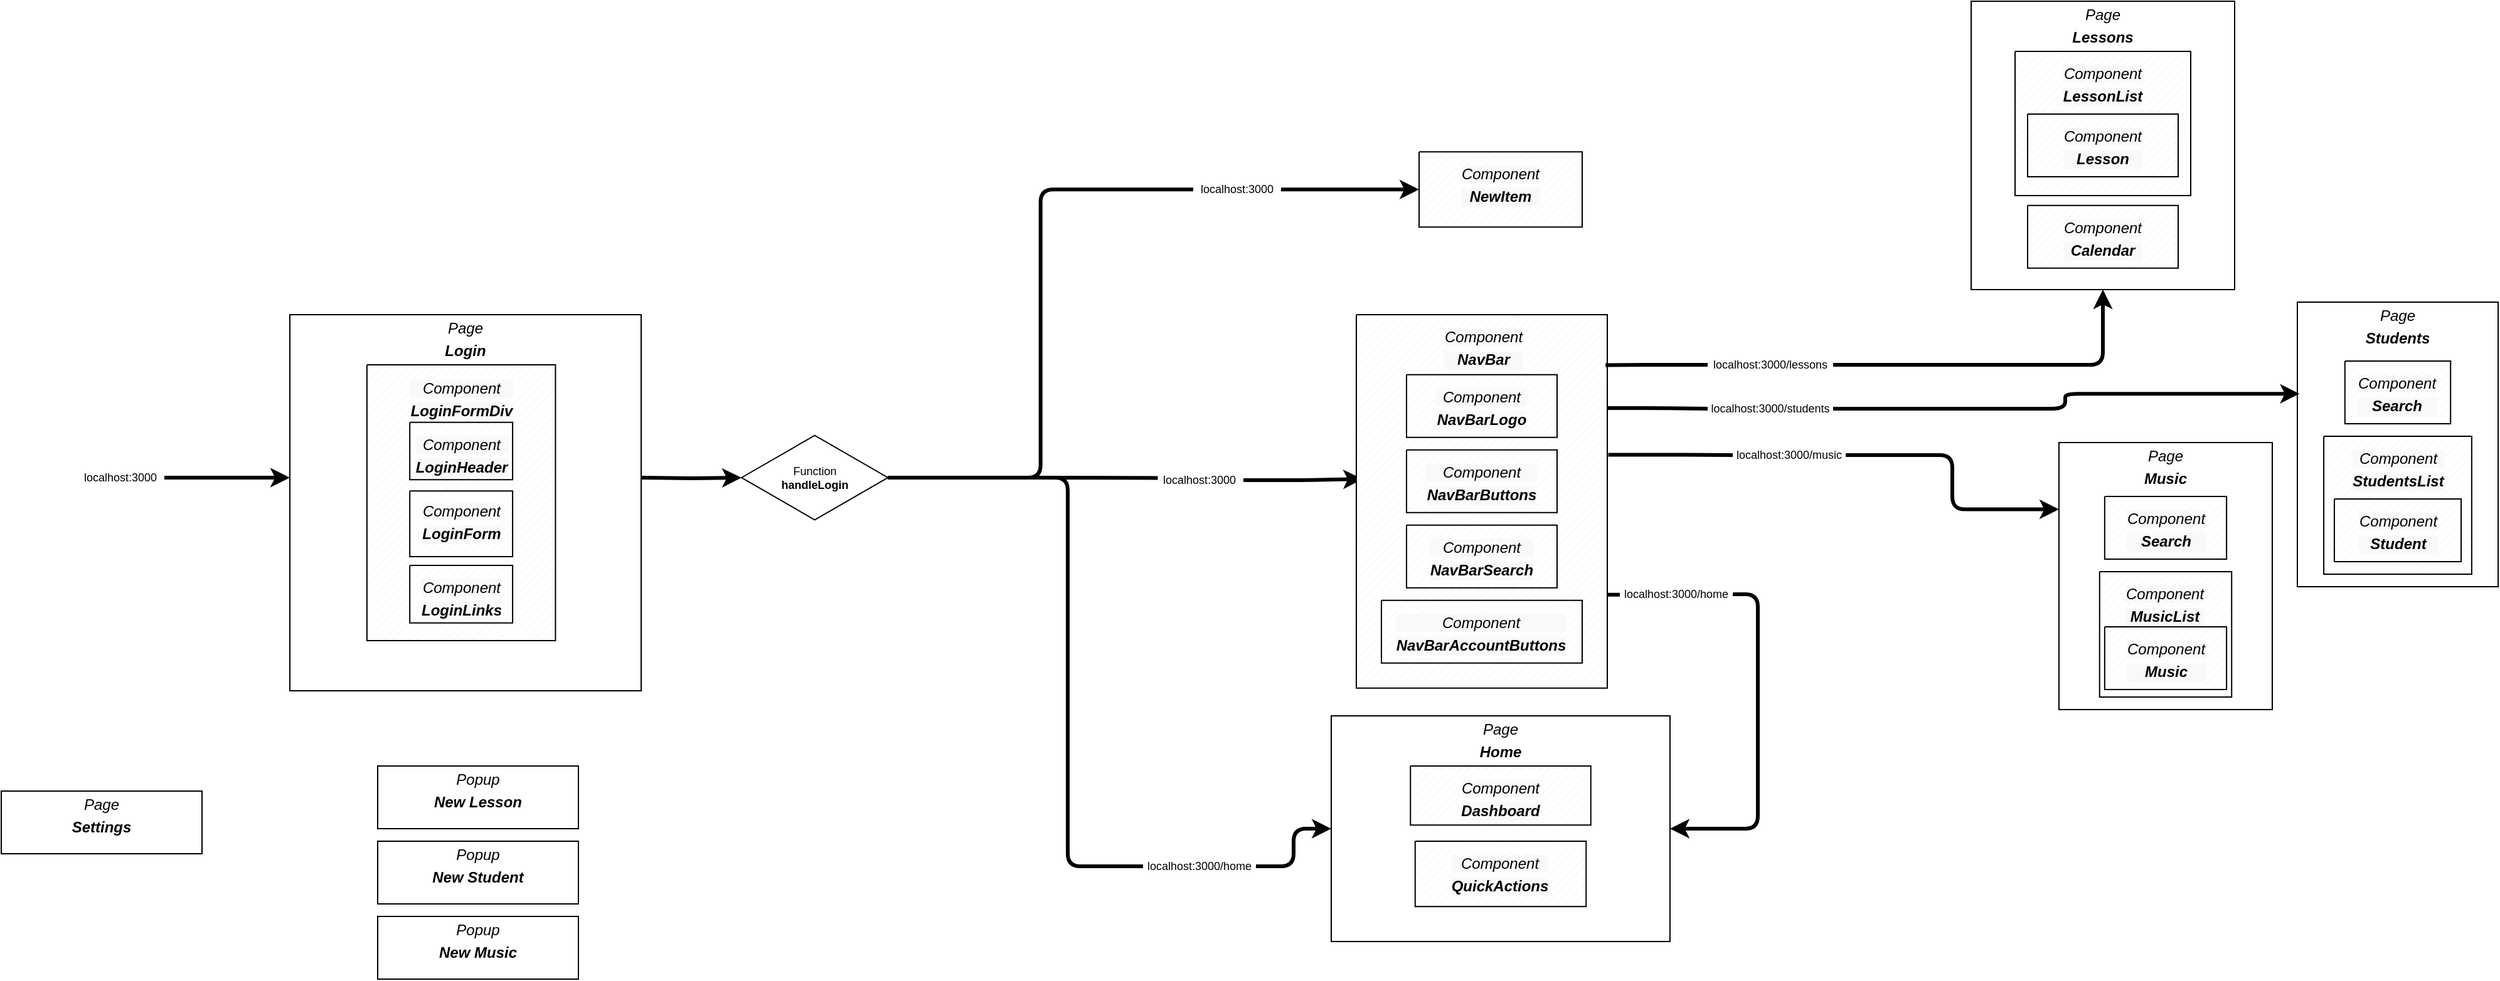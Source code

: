 <mxfile version="16.5.1" type="device"><diagram name="pages flow" id="c4acf3e9-155e-7222-9cf6-157b1a14988f"><mxGraphModel dx="1990" dy="1814" grid="1" gridSize="10" guides="1" tooltips="1" connect="1" arrows="1" fold="1" page="1" pageScale="1" pageWidth="850" pageHeight="1100" background="none" math="0" shadow="0"><root><mxCell id="0"/><mxCell id="1" parent="0"/><mxCell id="yXwxkNFkncFE36QjSPlV-126" value="" style="group" vertex="1" connectable="0" parent="1"><mxGeometry x="850" y="330" width="270" height="180" as="geometry"/></mxCell><mxCell id="yXwxkNFkncFE36QjSPlV-80" value="&lt;p style=&quot;margin: 0px ; margin-top: 4px ; text-align: center&quot;&gt;&lt;i&gt;Page&lt;/i&gt;&lt;/p&gt;&lt;p style=&quot;margin: 0px ; margin-top: 4px ; text-align: center&quot;&gt;&lt;b&gt;&lt;i&gt;Home&lt;/i&gt;&lt;/b&gt;&lt;/p&gt;" style="verticalAlign=top;align=left;overflow=fill;fontSize=12;fontFamily=Helvetica;html=1;rounded=0;shadow=0;comic=0;labelBackgroundColor=none;strokeWidth=1" vertex="1" parent="yXwxkNFkncFE36QjSPlV-126"><mxGeometry width="270" height="180" as="geometry"/></mxCell><mxCell id="yXwxkNFkncFE36QjSPlV-87" value="" style="group" vertex="1" connectable="0" parent="yXwxkNFkncFE36QjSPlV-126"><mxGeometry x="66.88" y="100.0" width="136.25" height="52.08" as="geometry"/></mxCell><mxCell id="yXwxkNFkncFE36QjSPlV-92" value="" style="group" vertex="1" connectable="0" parent="yXwxkNFkncFE36QjSPlV-87"><mxGeometry width="136.25" height="52.08" as="geometry"/></mxCell><mxCell id="yXwxkNFkncFE36QjSPlV-88" value="" style="verticalLabelPosition=bottom;verticalAlign=top;html=1;shape=mxgraph.basic.patternFillRect;fillStyle=diag;step=5;fillStrokeWidth=0.2;fillStrokeColor=#dddddd;fontSize=9;" vertex="1" parent="yXwxkNFkncFE36QjSPlV-92"><mxGeometry width="136.25" height="52.08" as="geometry"/></mxCell><mxCell id="yXwxkNFkncFE36QjSPlV-89" value="&lt;p style=&quot;color: rgb(0 , 0 , 0) ; font-family: &amp;#34;helvetica&amp;#34; ; font-size: 12px ; font-style: normal ; font-weight: 400 ; letter-spacing: normal ; text-indent: 0px ; text-transform: none ; word-spacing: 0px ; background-color: rgb(248 , 249 , 250) ; margin: 4px 0px 0px&quot;&gt;&lt;i&gt;Component&lt;/i&gt;&lt;/p&gt;&lt;p style=&quot;color: rgb(0 , 0 , 0) ; font-family: &amp;#34;helvetica&amp;#34; ; font-size: 12px ; font-style: normal ; font-weight: 400 ; letter-spacing: normal ; text-indent: 0px ; text-transform: none ; word-spacing: 0px ; background-color: rgb(248 , 249 , 250) ; margin: 4px 0px 0px&quot;&gt;&lt;b&gt;&lt;i&gt;QuickActions&lt;/i&gt;&lt;/b&gt;&lt;/p&gt;" style="text;whiteSpace=wrap;html=1;fontSize=9;align=center;" vertex="1" parent="yXwxkNFkncFE36QjSPlV-92"><mxGeometry x="28.385" y="0.177" width="79.479" height="51.903" as="geometry"/></mxCell><mxCell id="yXwxkNFkncFE36QjSPlV-82" value="" style="verticalLabelPosition=bottom;verticalAlign=top;html=1;shape=mxgraph.basic.patternFillRect;fillStyle=diag;step=5;fillStrokeWidth=0.2;fillStrokeColor=#dddddd;fontSize=9;" vertex="1" parent="yXwxkNFkncFE36QjSPlV-126"><mxGeometry x="63.13" y="39.999" width="143.75" height="47.12" as="geometry"/></mxCell><mxCell id="yXwxkNFkncFE36QjSPlV-83" value="&lt;p style=&quot;color: rgb(0 , 0 , 0) ; font-family: &amp;#34;helvetica&amp;#34; ; font-size: 12px ; font-style: normal ; font-weight: 400 ; letter-spacing: normal ; text-indent: 0px ; text-transform: none ; word-spacing: 0px ; background-color: rgb(248 , 249 , 250) ; margin: 4px 0px 0px&quot;&gt;&lt;i&gt;Component&lt;/i&gt;&lt;/p&gt;&lt;p style=&quot;color: rgb(0 , 0 , 0) ; font-family: &amp;#34;helvetica&amp;#34; ; font-size: 12px ; font-style: normal ; font-weight: 400 ; letter-spacing: normal ; text-indent: 0px ; text-transform: none ; word-spacing: 0px ; background-color: rgb(248 , 249 , 250) ; margin: 4px 0px 0px&quot;&gt;&lt;b&gt;&lt;i&gt;Dashboard&lt;/i&gt;&lt;/b&gt;&lt;/p&gt;" style="text;whiteSpace=wrap;html=1;fontSize=9;align=center;" vertex="1" parent="yXwxkNFkncFE36QjSPlV-126"><mxGeometry x="93.078" y="40.159" width="83.854" height="46.96" as="geometry"/></mxCell><mxCell id="yXwxkNFkncFE36QjSPlV-27" value="&lt;p style=&quot;margin: 0px ; margin-top: 4px ; text-align: center&quot;&gt;&lt;i&gt;Page&lt;/i&gt;&lt;/p&gt;&lt;p style=&quot;margin: 0px ; margin-top: 4px ; text-align: center&quot;&gt;&lt;b&gt;&lt;i&gt;Settings&lt;/i&gt;&lt;/b&gt;&lt;/p&gt;" style="verticalAlign=top;align=left;overflow=fill;fontSize=12;fontFamily=Helvetica;html=1;rounded=0;shadow=0;comic=0;labelBackgroundColor=none;strokeWidth=1" vertex="1" parent="1"><mxGeometry x="-210" y="390" width="160" height="50" as="geometry"/></mxCell><mxCell id="yXwxkNFkncFE36QjSPlV-29" value="&lt;p style=&quot;margin: 0px ; margin-top: 4px ; text-align: center&quot;&gt;&lt;i&gt;Popup&lt;/i&gt;&lt;/p&gt;&lt;p style=&quot;margin: 0px ; margin-top: 4px ; text-align: center&quot;&gt;&lt;b&gt;&lt;i&gt;New Lesson&lt;/i&gt;&lt;/b&gt;&lt;/p&gt;" style="verticalAlign=top;align=left;overflow=fill;fontSize=12;fontFamily=Helvetica;html=1;rounded=0;shadow=0;comic=0;labelBackgroundColor=none;strokeWidth=1" vertex="1" parent="1"><mxGeometry x="90" y="370" width="160" height="50" as="geometry"/></mxCell><mxCell id="yXwxkNFkncFE36QjSPlV-30" value="&lt;p style=&quot;margin: 0px ; margin-top: 4px ; text-align: center&quot;&gt;&lt;i&gt;Popup&lt;/i&gt;&lt;/p&gt;&lt;p style=&quot;margin: 0px ; margin-top: 4px ; text-align: center&quot;&gt;&lt;b&gt;&lt;i&gt;New Student&lt;/i&gt;&lt;/b&gt;&lt;/p&gt;" style="verticalAlign=top;align=left;overflow=fill;fontSize=12;fontFamily=Helvetica;html=1;rounded=0;shadow=0;comic=0;labelBackgroundColor=none;strokeWidth=1" vertex="1" parent="1"><mxGeometry x="90" y="430" width="160" height="50" as="geometry"/></mxCell><mxCell id="yXwxkNFkncFE36QjSPlV-34" value="&lt;p style=&quot;margin: 0px ; margin-top: 4px ; text-align: center&quot;&gt;&lt;i&gt;Popup&lt;/i&gt;&lt;/p&gt;&lt;p style=&quot;margin: 0px ; margin-top: 4px ; text-align: center&quot;&gt;&lt;b&gt;&lt;i&gt;New Music&lt;/i&gt;&lt;/b&gt;&lt;/p&gt;" style="verticalAlign=top;align=left;overflow=fill;fontSize=12;fontFamily=Helvetica;html=1;rounded=0;shadow=0;comic=0;labelBackgroundColor=none;strokeWidth=1" vertex="1" parent="1"><mxGeometry x="90" y="490" width="160" height="50" as="geometry"/></mxCell><mxCell id="yXwxkNFkncFE36QjSPlV-128" style="edgeStyle=orthogonalEdgeStyle;rounded=1;orthogonalLoop=1;jettySize=auto;html=1;entryX=0.025;entryY=0.44;entryDx=0;entryDy=0;entryPerimeter=0;fontSize=9;strokeWidth=3;startArrow=none;" edge="1" parent="1" source="yXwxkNFkncFE36QjSPlV-130" target="yXwxkNFkncFE36QjSPlV-45"><mxGeometry relative="1" as="geometry"/></mxCell><mxCell id="yXwxkNFkncFE36QjSPlV-129" style="edgeStyle=orthogonalEdgeStyle;rounded=1;orthogonalLoop=1;jettySize=auto;html=1;entryX=0;entryY=0.5;entryDx=0;entryDy=0;fontSize=9;strokeWidth=3;startArrow=none;" edge="1" parent="1" source="yXwxkNFkncFE36QjSPlV-131" target="yXwxkNFkncFE36QjSPlV-80"><mxGeometry relative="1" as="geometry"/></mxCell><mxCell id="yXwxkNFkncFE36QjSPlV-196" style="edgeStyle=orthogonalEdgeStyle;rounded=1;orthogonalLoop=1;jettySize=auto;html=1;entryX=0;entryY=0.5;entryDx=0;entryDy=0;entryPerimeter=0;fontSize=9;endArrow=classic;endFill=1;strokeColor=default;strokeWidth=3;startArrow=none;" edge="1" parent="1" source="yXwxkNFkncFE36QjSPlV-197" target="yXwxkNFkncFE36QjSPlV-194"><mxGeometry relative="1" as="geometry"/></mxCell><mxCell id="yXwxkNFkncFE36QjSPlV-42" value="Function&lt;br&gt;&lt;b&gt;handleLogin&lt;/b&gt;" style="html=1;whiteSpace=wrap;aspect=fixed;shape=isoRectangle;fontSize=9;" vertex="1" parent="1"><mxGeometry x="380.0" y="105" width="116.67" height="70" as="geometry"/></mxCell><mxCell id="yXwxkNFkncFE36QjSPlV-78" value="" style="group" vertex="1" connectable="0" parent="1"><mxGeometry x="20" y="10" width="280" height="300" as="geometry"/></mxCell><mxCell id="yXwxkNFkncFE36QjSPlV-35" value="&lt;p style=&quot;margin: 0px ; margin-top: 4px ; text-align: center&quot;&gt;&lt;i&gt;Page&lt;/i&gt;&lt;/p&gt;&lt;p style=&quot;margin: 0px ; margin-top: 4px ; text-align: center&quot;&gt;&lt;b&gt;&lt;i&gt;Login&lt;/i&gt;&lt;/b&gt;&lt;/p&gt;" style="verticalAlign=top;align=left;overflow=fill;fontSize=12;fontFamily=Helvetica;html=1;rounded=0;shadow=0;comic=0;labelBackgroundColor=none;strokeWidth=1" vertex="1" parent="yXwxkNFkncFE36QjSPlV-78"><mxGeometry width="280" height="300" as="geometry"/></mxCell><mxCell id="yXwxkNFkncFE36QjSPlV-77" value="" style="group" vertex="1" connectable="0" parent="yXwxkNFkncFE36QjSPlV-78"><mxGeometry x="61.46" y="40" width="150.24" height="220" as="geometry"/></mxCell><mxCell id="yXwxkNFkncFE36QjSPlV-47" value="" style="group" vertex="1" connectable="0" parent="yXwxkNFkncFE36QjSPlV-77"><mxGeometry width="150.24" height="220" as="geometry"/></mxCell><mxCell id="yXwxkNFkncFE36QjSPlV-37" value="" style="verticalLabelPosition=bottom;verticalAlign=top;html=1;shape=mxgraph.basic.patternFillRect;fillStyle=diag;step=5;fillStrokeWidth=0.2;fillStrokeColor=#dddddd;fontSize=9;" vertex="1" parent="yXwxkNFkncFE36QjSPlV-47"><mxGeometry width="150.24" height="220" as="geometry"/></mxCell><mxCell id="yXwxkNFkncFE36QjSPlV-43" value="&lt;p style=&quot;color: rgb(0 , 0 , 0) ; font-family: &amp;#34;helvetica&amp;#34; ; font-size: 12px ; font-style: normal ; font-weight: 400 ; letter-spacing: normal ; text-indent: 0px ; text-transform: none ; word-spacing: 0px ; background-color: rgb(248 , 249 , 250) ; margin: 4px 0px 0px&quot;&gt;&lt;i&gt;Component&lt;/i&gt;&lt;/p&gt;&lt;p style=&quot;color: rgb(0 , 0 , 0) ; font-family: &amp;#34;helvetica&amp;#34; ; font-size: 12px ; font-style: normal ; font-weight: 400 ; letter-spacing: normal ; text-indent: 0px ; text-transform: none ; word-spacing: 0px ; background-color: rgb(248 , 249 , 250) ; margin: 4px 0px 0px&quot;&gt;&lt;b&gt;&lt;i&gt;LoginFormDiv&lt;/i&gt;&lt;/b&gt;&lt;/p&gt;" style="text;whiteSpace=wrap;html=1;fontSize=9;align=center;" vertex="1" parent="yXwxkNFkncFE36QjSPlV-47"><mxGeometry x="31.3" y="0.748" width="87.64" height="219.252" as="geometry"/></mxCell><mxCell id="yXwxkNFkncFE36QjSPlV-76" value="" style="group" vertex="1" connectable="0" parent="yXwxkNFkncFE36QjSPlV-77"><mxGeometry x="34.145" y="45.833" width="81.949" height="137.5" as="geometry"/></mxCell><mxCell id="yXwxkNFkncFE36QjSPlV-69" value="" style="group;fontSize=9;html=1;" vertex="1" connectable="0" parent="yXwxkNFkncFE36QjSPlV-76"><mxGeometry y="114.167" width="81.949" height="45.833" as="geometry"/></mxCell><mxCell id="yXwxkNFkncFE36QjSPlV-70" value="" style="verticalLabelPosition=bottom;verticalAlign=top;html=1;shape=mxgraph.basic.patternFillRect;fillStyle=diag;step=5;fillStrokeWidth=0.2;fillStrokeColor=#dddddd;fontSize=9;" vertex="1" parent="yXwxkNFkncFE36QjSPlV-69"><mxGeometry width="81.949" height="45.833" as="geometry"/></mxCell><mxCell id="yXwxkNFkncFE36QjSPlV-71" value="&lt;p style=&quot;color: rgb(0 , 0 , 0) ; font-family: &amp;#34;helvetica&amp;#34; ; font-size: 12px ; font-style: normal ; font-weight: 400 ; letter-spacing: normal ; text-indent: 0px ; text-transform: none ; word-spacing: 0px ; background-color: rgb(248 , 249 , 250) ; margin: 4px 0px 0px&quot;&gt;&lt;i&gt;Component&lt;/i&gt;&lt;/p&gt;&lt;p style=&quot;color: rgb(0 , 0 , 0) ; font-family: &amp;#34;helvetica&amp;#34; ; font-size: 12px ; font-style: normal ; font-weight: 400 ; letter-spacing: normal ; text-indent: 0px ; text-transform: none ; word-spacing: 0px ; background-color: rgb(248 , 249 , 250) ; margin: 4px 0px 0px&quot;&gt;&lt;b&gt;&lt;i&gt;LoginLinks&lt;/i&gt;&lt;/b&gt;&lt;/p&gt;" style="text;whiteSpace=wrap;html=1;fontSize=9;align=center;" vertex="1" parent="yXwxkNFkncFE36QjSPlV-69"><mxGeometry x="17.073" y="0.156" width="47.804" height="45.678" as="geometry"/></mxCell><mxCell id="yXwxkNFkncFE36QjSPlV-72" value="" style="group;fontSize=9;html=1;" vertex="1" connectable="0" parent="yXwxkNFkncFE36QjSPlV-76"><mxGeometry width="81.949" height="45.833" as="geometry"/></mxCell><mxCell id="yXwxkNFkncFE36QjSPlV-73" value="" style="verticalLabelPosition=bottom;verticalAlign=top;html=1;shape=mxgraph.basic.patternFillRect;fillStyle=diag;step=5;fillStrokeWidth=0.2;fillStrokeColor=#dddddd;fontSize=9;" vertex="1" parent="yXwxkNFkncFE36QjSPlV-72"><mxGeometry width="81.949" height="45.833" as="geometry"/></mxCell><mxCell id="yXwxkNFkncFE36QjSPlV-74" value="&lt;p style=&quot;color: rgb(0 , 0 , 0) ; font-family: &amp;#34;helvetica&amp;#34; ; font-size: 12px ; font-style: normal ; font-weight: 400 ; letter-spacing: normal ; text-indent: 0px ; text-transform: none ; word-spacing: 0px ; background-color: rgb(248 , 249 , 250) ; margin: 4px 0px 0px&quot;&gt;&lt;i&gt;Component&lt;/i&gt;&lt;/p&gt;&lt;p style=&quot;color: rgb(0 , 0 , 0) ; font-family: &amp;#34;helvetica&amp;#34; ; font-size: 12px ; font-style: normal ; font-weight: 400 ; letter-spacing: normal ; text-indent: 0px ; text-transform: none ; word-spacing: 0px ; background-color: rgb(248 , 249 , 250) ; margin: 4px 0px 0px&quot;&gt;&lt;b&gt;&lt;i&gt;LoginHeader&lt;/i&gt;&lt;/b&gt;&lt;/p&gt;" style="text;whiteSpace=wrap;html=1;fontSize=9;align=center;" vertex="1" parent="yXwxkNFkncFE36QjSPlV-72"><mxGeometry x="17.073" y="0.156" width="47.804" height="45.678" as="geometry"/></mxCell><mxCell id="yXwxkNFkncFE36QjSPlV-67" value="" style="verticalLabelPosition=bottom;verticalAlign=top;html=1;shape=mxgraph.basic.patternFillRect;fillStyle=diag;step=5;fillStrokeWidth=0.2;fillStrokeColor=#dddddd;fontSize=9;" vertex="1" parent="yXwxkNFkncFE36QjSPlV-76"><mxGeometry y="54.782" width="81.949" height="52.381" as="geometry"/></mxCell><mxCell id="yXwxkNFkncFE36QjSPlV-68" value="&lt;p style=&quot;color: rgb(0 , 0 , 0) ; font-family: &amp;#34;helvetica&amp;#34; ; font-size: 12px ; font-style: normal ; font-weight: 400 ; letter-spacing: normal ; text-indent: 0px ; text-transform: none ; word-spacing: 0px ; background-color: rgb(248 , 249 , 250) ; margin: 4px 0px 0px&quot;&gt;&lt;i&gt;Component&lt;/i&gt;&lt;/p&gt;&lt;p style=&quot;color: rgb(0 , 0 , 0) ; font-family: &amp;#34;helvetica&amp;#34; ; font-size: 12px ; font-style: normal ; font-weight: 400 ; letter-spacing: normal ; text-indent: 0px ; text-transform: none ; word-spacing: 0px ; background-color: rgb(248 , 249 , 250) ; margin: 4px 0px 0px&quot;&gt;&lt;b&gt;&lt;i&gt;LoginForm&lt;/i&gt;&lt;/b&gt;&lt;/p&gt;" style="text;whiteSpace=wrap;html=1;fontSize=9;align=center;" vertex="1" parent="yXwxkNFkncFE36QjSPlV-76"><mxGeometry x="17.073" y="52.96" width="47.804" height="52.203" as="geometry"/></mxCell><mxCell id="yXwxkNFkncFE36QjSPlV-84" value="" style="edgeStyle=orthogonalEdgeStyle;rounded=1;orthogonalLoop=1;jettySize=auto;html=1;fontSize=9;strokeWidth=3;" edge="1" parent="1" target="yXwxkNFkncFE36QjSPlV-42"><mxGeometry relative="1" as="geometry"><mxPoint x="300" y="140" as="sourcePoint"/></mxGeometry></mxCell><mxCell id="yXwxkNFkncFE36QjSPlV-109" style="edgeStyle=orthogonalEdgeStyle;rounded=1;orthogonalLoop=1;jettySize=auto;html=1;fontSize=9;strokeWidth=3;" edge="1" parent="1" source="yXwxkNFkncFE36QjSPlV-106"><mxGeometry relative="1" as="geometry"><mxPoint x="20" y="140" as="targetPoint"/></mxGeometry></mxCell><mxCell id="yXwxkNFkncFE36QjSPlV-106" value="localhost:3000" style="text;html=1;strokeColor=none;fillColor=none;align=center;verticalAlign=middle;whiteSpace=wrap;rounded=0;fontSize=9;" vertex="1" parent="1"><mxGeometry x="-150" y="125" width="70" height="30" as="geometry"/></mxCell><mxCell id="yXwxkNFkncFE36QjSPlV-127" value="" style="group" vertex="1" connectable="0" parent="1"><mxGeometry x="870" y="10" width="200" height="297.88" as="geometry"/></mxCell><mxCell id="yXwxkNFkncFE36QjSPlV-45" value="" style="verticalLabelPosition=bottom;verticalAlign=top;html=1;shape=mxgraph.basic.patternFillRect;fillStyle=diag;step=5;fillStrokeWidth=0.2;fillStrokeColor=#dddddd;fontSize=9;" vertex="1" parent="yXwxkNFkncFE36QjSPlV-127"><mxGeometry width="200" height="297.88" as="geometry"/></mxCell><mxCell id="yXwxkNFkncFE36QjSPlV-90" value="" style="group" vertex="1" connectable="0" parent="yXwxkNFkncFE36QjSPlV-127"><mxGeometry x="56.25" y="7.105e-15" width="90" height="62.88" as="geometry"/></mxCell><mxCell id="yXwxkNFkncFE36QjSPlV-46" value="&lt;p style=&quot;color: rgb(0 , 0 , 0) ; font-family: &amp;#34;helvetica&amp;#34; ; font-size: 12px ; font-style: normal ; font-weight: 400 ; letter-spacing: normal ; text-indent: 0px ; text-transform: none ; word-spacing: 0px ; background-color: rgb(248 , 249 , 250) ; margin: 4px 0px 0px&quot;&gt;&lt;i&gt;Component&lt;/i&gt;&lt;/p&gt;&lt;p style=&quot;color: rgb(0 , 0 , 0) ; font-family: &amp;#34;helvetica&amp;#34; ; font-size: 12px ; font-style: normal ; font-weight: 400 ; letter-spacing: normal ; text-indent: 0px ; text-transform: none ; word-spacing: 0px ; background-color: rgb(248 , 249 , 250) ; margin: 4px 0px 0px&quot;&gt;&lt;b&gt;&lt;i&gt;NavBar&lt;/i&gt;&lt;/b&gt;&lt;/p&gt;" style="text;whiteSpace=wrap;html=1;fontSize=9;align=center;" vertex="1" parent="yXwxkNFkncFE36QjSPlV-90"><mxGeometry x="18.75" y="0.214" width="52.5" height="62.666" as="geometry"/></mxCell><mxCell id="yXwxkNFkncFE36QjSPlV-111" value="" style="group;fontSize=9;html=1;" vertex="1" connectable="0" parent="yXwxkNFkncFE36QjSPlV-127"><mxGeometry x="40" y="47.88" width="120" height="50" as="geometry"/></mxCell><mxCell id="yXwxkNFkncFE36QjSPlV-112" value="" style="verticalLabelPosition=bottom;verticalAlign=top;html=1;shape=mxgraph.basic.patternFillRect;fillStyle=diag;step=5;fillStrokeWidth=0.2;fillStrokeColor=#dddddd;fontSize=9;" vertex="1" parent="yXwxkNFkncFE36QjSPlV-111"><mxGeometry width="120" height="50" as="geometry"/></mxCell><mxCell id="yXwxkNFkncFE36QjSPlV-113" value="&lt;p style=&quot;color: rgb(0 , 0 , 0) ; font-family: &amp;#34;helvetica&amp;#34; ; font-size: 12px ; font-style: normal ; font-weight: 400 ; letter-spacing: normal ; text-indent: 0px ; text-transform: none ; word-spacing: 0px ; background-color: rgb(248 , 249 , 250) ; margin: 4px 0px 0px&quot;&gt;&lt;i&gt;Component&lt;/i&gt;&lt;/p&gt;&lt;p style=&quot;color: rgb(0 , 0 , 0) ; font-family: &amp;#34;helvetica&amp;#34; ; font-size: 12px ; font-style: normal ; font-weight: 400 ; letter-spacing: normal ; text-indent: 0px ; text-transform: none ; word-spacing: 0px ; background-color: rgb(248 , 249 , 250) ; margin: 4px 0px 0px&quot;&gt;&lt;b&gt;&lt;i&gt;NavBarLogo&lt;/i&gt;&lt;/b&gt;&lt;/p&gt;" style="text;whiteSpace=wrap;html=1;fontSize=9;align=center;" vertex="1" parent="yXwxkNFkncFE36QjSPlV-111"><mxGeometry x="25" y="0.17" width="70" height="49.83" as="geometry"/></mxCell><mxCell id="yXwxkNFkncFE36QjSPlV-114" value="" style="group;fontSize=9;html=1;" vertex="1" connectable="0" parent="yXwxkNFkncFE36QjSPlV-127"><mxGeometry x="40" y="107.88" width="120" height="50" as="geometry"/></mxCell><mxCell id="yXwxkNFkncFE36QjSPlV-115" value="" style="verticalLabelPosition=bottom;verticalAlign=top;html=1;shape=mxgraph.basic.patternFillRect;fillStyle=diag;step=5;fillStrokeWidth=0.2;fillStrokeColor=#dddddd;fontSize=9;" vertex="1" parent="yXwxkNFkncFE36QjSPlV-114"><mxGeometry width="120" height="50" as="geometry"/></mxCell><mxCell id="yXwxkNFkncFE36QjSPlV-116" value="&lt;p style=&quot;color: rgb(0 , 0 , 0) ; font-family: &amp;#34;helvetica&amp;#34; ; font-size: 12px ; font-style: normal ; font-weight: 400 ; letter-spacing: normal ; text-indent: 0px ; text-transform: none ; word-spacing: 0px ; background-color: rgb(248 , 249 , 250) ; margin: 4px 0px 0px&quot;&gt;&lt;i&gt;Component&lt;/i&gt;&lt;/p&gt;&lt;p style=&quot;color: rgb(0 , 0 , 0) ; font-family: &amp;#34;helvetica&amp;#34; ; font-size: 12px ; font-style: normal ; font-weight: 400 ; letter-spacing: normal ; text-indent: 0px ; text-transform: none ; word-spacing: 0px ; background-color: rgb(248 , 249 , 250) ; margin: 4px 0px 0px&quot;&gt;&lt;b&gt;&lt;i&gt;NavBarButtons&lt;/i&gt;&lt;/b&gt;&lt;/p&gt;" style="text;whiteSpace=wrap;html=1;fontSize=9;align=center;" vertex="1" parent="yXwxkNFkncFE36QjSPlV-114"><mxGeometry x="25" y="0.17" width="70" height="49.83" as="geometry"/></mxCell><mxCell id="yXwxkNFkncFE36QjSPlV-120" value="" style="group;fontSize=9;html=1;" vertex="1" connectable="0" parent="yXwxkNFkncFE36QjSPlV-127"><mxGeometry x="20" y="227.88" width="160" height="50" as="geometry"/></mxCell><mxCell id="yXwxkNFkncFE36QjSPlV-121" value="" style="verticalLabelPosition=bottom;verticalAlign=top;html=1;shape=mxgraph.basic.patternFillRect;fillStyle=diag;step=5;fillStrokeWidth=0.2;fillStrokeColor=#dddddd;fontSize=9;" vertex="1" parent="yXwxkNFkncFE36QjSPlV-120"><mxGeometry width="160" height="50" as="geometry"/></mxCell><mxCell id="yXwxkNFkncFE36QjSPlV-122" value="&lt;p style=&quot;color: rgb(0 , 0 , 0) ; font-family: &amp;#34;helvetica&amp;#34; ; font-size: 12px ; font-style: normal ; font-weight: 400 ; letter-spacing: normal ; text-indent: 0px ; text-transform: none ; word-spacing: 0px ; background-color: rgb(248 , 249 , 250) ; margin: 4px 0px 0px&quot;&gt;&lt;i&gt;Component&lt;/i&gt;&lt;/p&gt;&lt;p style=&quot;color: rgb(0 , 0 , 0) ; font-family: &amp;#34;helvetica&amp;#34; ; font-size: 12px ; font-style: normal ; font-weight: 400 ; letter-spacing: normal ; text-indent: 0px ; text-transform: none ; word-spacing: 0px ; background-color: rgb(248 , 249 , 250) ; margin: 4px 0px 0px&quot;&gt;&lt;b&gt;&lt;i&gt;NavBarAccountButtons&lt;/i&gt;&lt;/b&gt;&lt;/p&gt;" style="text;whiteSpace=wrap;html=1;fontSize=9;align=center;" vertex="1" parent="yXwxkNFkncFE36QjSPlV-120"><mxGeometry x="33.333" y="0.17" width="93.333" height="49.83" as="geometry"/></mxCell><mxCell id="yXwxkNFkncFE36QjSPlV-124" value="" style="verticalLabelPosition=bottom;verticalAlign=top;html=1;shape=mxgraph.basic.patternFillRect;fillStyle=diag;step=5;fillStrokeWidth=0.2;fillStrokeColor=#dddddd;fontSize=9;" vertex="1" parent="yXwxkNFkncFE36QjSPlV-127"><mxGeometry x="40" y="167.88" width="120" height="50" as="geometry"/></mxCell><mxCell id="yXwxkNFkncFE36QjSPlV-123" value="" style="group;fontSize=9;html=1;" vertex="1" connectable="0" parent="yXwxkNFkncFE36QjSPlV-127"><mxGeometry x="40" y="227.88" width="120" height="50" as="geometry"/></mxCell><mxCell id="yXwxkNFkncFE36QjSPlV-125" value="&lt;p style=&quot;color: rgb(0 , 0 , 0) ; font-family: &amp;#34;helvetica&amp;#34; ; font-size: 12px ; font-style: normal ; font-weight: 400 ; letter-spacing: normal ; text-indent: 0px ; text-transform: none ; word-spacing: 0px ; background-color: rgb(248 , 249 , 250) ; margin: 4px 0px 0px&quot;&gt;&lt;i&gt;Component&lt;/i&gt;&lt;/p&gt;&lt;p style=&quot;color: rgb(0 , 0 , 0) ; font-family: &amp;#34;helvetica&amp;#34; ; font-size: 12px ; font-style: normal ; font-weight: 400 ; letter-spacing: normal ; text-indent: 0px ; text-transform: none ; word-spacing: 0px ; background-color: rgb(248 , 249 , 250) ; margin: 4px 0px 0px&quot;&gt;&lt;b&gt;&lt;i&gt;NavBarSearch&lt;/i&gt;&lt;/b&gt;&lt;/p&gt;" style="text;whiteSpace=wrap;html=1;fontSize=9;align=center;" vertex="1" parent="yXwxkNFkncFE36QjSPlV-127"><mxGeometry x="65" y="167.97" width="70" height="49.83" as="geometry"/></mxCell><mxCell id="yXwxkNFkncFE36QjSPlV-161" style="edgeStyle=orthogonalEdgeStyle;rounded=1;orthogonalLoop=1;jettySize=auto;html=1;entryX=0.993;entryY=0.135;entryDx=0;entryDy=0;entryPerimeter=0;fontSize=9;endArrow=none;endFill=0;strokeWidth=3;" edge="1" parent="1" source="yXwxkNFkncFE36QjSPlV-149" target="yXwxkNFkncFE36QjSPlV-45"><mxGeometry relative="1" as="geometry"/></mxCell><mxCell id="yXwxkNFkncFE36QjSPlV-163" style="edgeStyle=orthogonalEdgeStyle;rounded=1;orthogonalLoop=1;jettySize=auto;html=1;fontSize=9;endArrow=classic;endFill=1;strokeWidth=3;strokeColor=default;" edge="1" parent="1" source="yXwxkNFkncFE36QjSPlV-149" target="yXwxkNFkncFE36QjSPlV-31"><mxGeometry relative="1" as="geometry"><mxPoint x="1440" y="50" as="targetPoint"/></mxGeometry></mxCell><mxCell id="yXwxkNFkncFE36QjSPlV-149" value="localhost:3000/lessons" style="text;html=1;strokeColor=none;fillColor=none;align=center;verticalAlign=middle;whiteSpace=wrap;rounded=0;fontSize=9;" vertex="1" parent="1"><mxGeometry x="1150" y="40.0" width="100" height="20" as="geometry"/></mxCell><mxCell id="yXwxkNFkncFE36QjSPlV-158" style="edgeStyle=orthogonalEdgeStyle;rounded=1;orthogonalLoop=1;jettySize=auto;html=1;fontSize=9;endArrow=classic;endFill=1;strokeWidth=3;entryX=1;entryY=0.5;entryDx=0;entryDy=0;" edge="1" parent="1" source="yXwxkNFkncFE36QjSPlV-150" target="yXwxkNFkncFE36QjSPlV-80"><mxGeometry relative="1" as="geometry"><mxPoint x="1270" y="450" as="targetPoint"/><Array as="points"><mxPoint x="1190" y="233"/><mxPoint x="1190" y="420"/></Array></mxGeometry></mxCell><mxCell id="yXwxkNFkncFE36QjSPlV-150" value="localhost:3000/home" style="text;html=1;strokeColor=none;fillColor=none;align=center;verticalAlign=middle;whiteSpace=wrap;rounded=0;fontSize=9;" vertex="1" parent="1"><mxGeometry x="1080" y="223" width="90" height="20" as="geometry"/></mxCell><mxCell id="yXwxkNFkncFE36QjSPlV-157" style="edgeStyle=orthogonalEdgeStyle;rounded=1;orthogonalLoop=1;jettySize=auto;html=1;exitX=1;exitY=0.75;exitDx=0;exitDy=0;exitPerimeter=0;entryX=0;entryY=0.5;entryDx=0;entryDy=0;fontSize=9;endArrow=none;endFill=0;strokeWidth=3;" edge="1" parent="1" source="yXwxkNFkncFE36QjSPlV-45" target="yXwxkNFkncFE36QjSPlV-150"><mxGeometry relative="1" as="geometry"/></mxCell><mxCell id="yXwxkNFkncFE36QjSPlV-130" value="localhost:3000" style="text;html=1;strokeColor=none;fillColor=none;align=center;verticalAlign=middle;whiteSpace=wrap;rounded=0;fontSize=9;" vertex="1" parent="1"><mxGeometry x="710" y="127" width="70" height="30" as="geometry"/></mxCell><mxCell id="yXwxkNFkncFE36QjSPlV-159" value="" style="edgeStyle=orthogonalEdgeStyle;rounded=1;orthogonalLoop=1;jettySize=auto;html=1;entryX=0.025;entryY=0.44;entryDx=0;entryDy=0;entryPerimeter=0;fontSize=9;strokeWidth=3;endArrow=none;" edge="1" parent="1" source="yXwxkNFkncFE36QjSPlV-42" target="yXwxkNFkncFE36QjSPlV-130"><mxGeometry relative="1" as="geometry"><mxPoint x="496.67" y="139.957" as="sourcePoint"/><mxPoint x="905" y="141.067" as="targetPoint"/></mxGeometry></mxCell><mxCell id="yXwxkNFkncFE36QjSPlV-131" value="localhost:3000/home" style="text;html=1;strokeColor=none;fillColor=none;align=center;verticalAlign=middle;whiteSpace=wrap;rounded=0;fontSize=9;" vertex="1" parent="1"><mxGeometry x="700" y="435" width="90" height="30" as="geometry"/></mxCell><mxCell id="yXwxkNFkncFE36QjSPlV-160" value="" style="edgeStyle=orthogonalEdgeStyle;rounded=1;orthogonalLoop=1;jettySize=auto;html=1;entryX=0;entryY=0.5;entryDx=0;entryDy=0;fontSize=9;strokeWidth=3;endArrow=none;" edge="1" parent="1" source="yXwxkNFkncFE36QjSPlV-42" target="yXwxkNFkncFE36QjSPlV-131"><mxGeometry relative="1" as="geometry"><mxPoint x="496.67" y="139.957" as="sourcePoint"/><mxPoint x="850" y="450" as="targetPoint"/><Array as="points"><mxPoint x="640" y="140"/><mxPoint x="640" y="450"/></Array></mxGeometry></mxCell><mxCell id="yXwxkNFkncFE36QjSPlV-174" value="" style="group" vertex="1" connectable="0" parent="1"><mxGeometry x="1620" width="160" height="227" as="geometry"/></mxCell><mxCell id="yXwxkNFkncFE36QjSPlV-32" value="&lt;p style=&quot;margin: 0px ; margin-top: 4px ; text-align: center&quot;&gt;&lt;i&gt;Page&lt;/i&gt;&lt;/p&gt;&lt;p style=&quot;margin: 0px ; margin-top: 4px ; text-align: center&quot;&gt;&lt;b&gt;&lt;i&gt;Students&lt;/i&gt;&lt;/b&gt;&lt;/p&gt;" style="verticalAlign=top;align=left;overflow=fill;fontSize=12;fontFamily=Helvetica;html=1;rounded=0;shadow=0;comic=0;labelBackgroundColor=none;strokeWidth=1" vertex="1" parent="yXwxkNFkncFE36QjSPlV-174"><mxGeometry width="160" height="227" as="geometry"/></mxCell><mxCell id="yXwxkNFkncFE36QjSPlV-164" value="" style="group;fontSize=9;html=1;" vertex="1" connectable="0" parent="yXwxkNFkncFE36QjSPlV-174"><mxGeometry x="37.895" y="47" width="84.211" height="50" as="geometry"/></mxCell><mxCell id="yXwxkNFkncFE36QjSPlV-165" value="" style="verticalLabelPosition=bottom;verticalAlign=top;html=1;shape=mxgraph.basic.patternFillRect;fillStyle=diag;step=5;fillStrokeWidth=0.2;fillStrokeColor=#dddddd;fontSize=9;" vertex="1" parent="yXwxkNFkncFE36QjSPlV-164"><mxGeometry width="84.211" height="50" as="geometry"/></mxCell><mxCell id="yXwxkNFkncFE36QjSPlV-166" value="&lt;p style=&quot;color: rgb(0 , 0 , 0) ; font-family: &amp;#34;helvetica&amp;#34; ; font-size: 12px ; font-style: normal ; font-weight: 400 ; letter-spacing: normal ; text-indent: 0px ; text-transform: none ; word-spacing: 0px ; background-color: rgb(248 , 249 , 250) ; margin: 4px 0px 0px&quot;&gt;&lt;i&gt;Component&lt;/i&gt;&lt;/p&gt;&lt;p style=&quot;color: rgb(0 , 0 , 0) ; font-family: &amp;#34;helvetica&amp;#34; ; font-size: 12px ; font-style: normal ; font-weight: 400 ; letter-spacing: normal ; text-indent: 0px ; text-transform: none ; word-spacing: 0px ; background-color: rgb(248 , 249 , 250) ; margin: 4px 0px 0px&quot;&gt;&lt;b&gt;&lt;i&gt;Search&lt;/i&gt;&lt;/b&gt;&lt;/p&gt;" style="text;whiteSpace=wrap;html=1;fontSize=9;align=center;" vertex="1" parent="yXwxkNFkncFE36QjSPlV-164"><mxGeometry x="17.544" y="0.17" width="49.123" height="49.83" as="geometry"/></mxCell><mxCell id="yXwxkNFkncFE36QjSPlV-167" value="" style="group;fontSize=9;html=1;" vertex="1" connectable="0" parent="yXwxkNFkncFE36QjSPlV-174"><mxGeometry x="21.053" y="107" width="117.895" height="110" as="geometry"/></mxCell><mxCell id="yXwxkNFkncFE36QjSPlV-168" value="" style="verticalLabelPosition=bottom;verticalAlign=top;html=1;shape=mxgraph.basic.patternFillRect;fillStyle=diag;step=5;fillStrokeWidth=0.2;fillStrokeColor=#dddddd;fontSize=9;" vertex="1" parent="yXwxkNFkncFE36QjSPlV-167"><mxGeometry width="117.895" height="110.0" as="geometry"/></mxCell><mxCell id="yXwxkNFkncFE36QjSPlV-169" value="&lt;p style=&quot;color: rgb(0 , 0 , 0) ; font-family: &amp;#34;helvetica&amp;#34; ; font-size: 12px ; font-style: normal ; font-weight: 400 ; letter-spacing: normal ; text-indent: 0px ; text-transform: none ; word-spacing: 0px ; background-color: rgb(248 , 249 , 250) ; margin: 4px 0px 0px&quot;&gt;&lt;i&gt;Component&lt;/i&gt;&lt;/p&gt;&lt;p style=&quot;color: rgb(0 , 0 , 0) ; font-family: &amp;#34;helvetica&amp;#34; ; font-size: 12px ; font-style: normal ; font-weight: 400 ; letter-spacing: normal ; text-indent: 0px ; text-transform: none ; word-spacing: 0px ; background-color: rgb(248 , 249 , 250) ; margin: 4px 0px 0px&quot;&gt;&lt;b&gt;&lt;i&gt;StudentsList&lt;/i&gt;&lt;/b&gt;&lt;/p&gt;" style="text;whiteSpace=wrap;html=1;fontSize=9;align=center;" vertex="1" parent="yXwxkNFkncFE36QjSPlV-167"><mxGeometry x="24.561" y="0.374" width="68.772" height="109.626" as="geometry"/></mxCell><mxCell id="yXwxkNFkncFE36QjSPlV-170" value="" style="group;fontSize=9;html=1;" vertex="1" connectable="0" parent="yXwxkNFkncFE36QjSPlV-174"><mxGeometry x="29.474" y="157" width="101.053" height="50" as="geometry"/></mxCell><mxCell id="yXwxkNFkncFE36QjSPlV-171" value="" style="verticalLabelPosition=bottom;verticalAlign=top;html=1;shape=mxgraph.basic.patternFillRect;fillStyle=diag;step=5;fillStrokeWidth=0.2;fillStrokeColor=#dddddd;fontSize=9;" vertex="1" parent="yXwxkNFkncFE36QjSPlV-170"><mxGeometry width="101.053" height="50" as="geometry"/></mxCell><mxCell id="yXwxkNFkncFE36QjSPlV-172" value="&lt;p style=&quot;color: rgb(0 , 0 , 0) ; font-family: &amp;#34;helvetica&amp;#34; ; font-size: 12px ; font-style: normal ; font-weight: 400 ; letter-spacing: normal ; text-indent: 0px ; text-transform: none ; word-spacing: 0px ; background-color: rgb(248 , 249 , 250) ; margin: 4px 0px 0px&quot;&gt;&lt;i&gt;Component&lt;/i&gt;&lt;/p&gt;&lt;p style=&quot;color: rgb(0 , 0 , 0) ; font-family: &amp;#34;helvetica&amp;#34; ; font-size: 12px ; font-style: normal ; font-weight: 400 ; letter-spacing: normal ; text-indent: 0px ; text-transform: none ; word-spacing: 0px ; background-color: rgb(248 , 249 , 250) ; margin: 4px 0px 0px&quot;&gt;&lt;b&gt;&lt;i&gt;Student&lt;/i&gt;&lt;/b&gt;&lt;/p&gt;" style="text;whiteSpace=wrap;html=1;fontSize=9;align=center;" vertex="1" parent="yXwxkNFkncFE36QjSPlV-170"><mxGeometry x="21.053" y="0.17" width="58.947" height="49.83" as="geometry"/></mxCell><mxCell id="yXwxkNFkncFE36QjSPlV-179" style="edgeStyle=orthogonalEdgeStyle;rounded=1;orthogonalLoop=1;jettySize=auto;html=1;fontSize=9;endArrow=classic;endFill=1;strokeColor=default;strokeWidth=3;entryX=0.011;entryY=0.322;entryDx=0;entryDy=0;entryPerimeter=0;" edge="1" parent="1" source="yXwxkNFkncFE36QjSPlV-175" target="yXwxkNFkncFE36QjSPlV-32"><mxGeometry relative="1" as="geometry"><mxPoint x="1510" y="85" as="targetPoint"/></mxGeometry></mxCell><mxCell id="yXwxkNFkncFE36QjSPlV-175" value="localhost:3000/students" style="text;html=1;strokeColor=none;fillColor=none;align=center;verticalAlign=middle;whiteSpace=wrap;rounded=0;fontSize=9;" vertex="1" parent="1"><mxGeometry x="1150" y="75" width="100" height="20" as="geometry"/></mxCell><mxCell id="yXwxkNFkncFE36QjSPlV-176" style="edgeStyle=orthogonalEdgeStyle;rounded=1;orthogonalLoop=1;jettySize=auto;html=1;exitX=1;exitY=0.25;exitDx=0;exitDy=0;exitPerimeter=0;entryX=0;entryY=0.5;entryDx=0;entryDy=0;fontSize=9;endArrow=none;endFill=0;strokeWidth=3;" edge="1" parent="1" source="yXwxkNFkncFE36QjSPlV-45" target="yXwxkNFkncFE36QjSPlV-175"><mxGeometry relative="1" as="geometry"/></mxCell><mxCell id="yXwxkNFkncFE36QjSPlV-178" value="" style="group" vertex="1" connectable="0" parent="1"><mxGeometry x="1360" y="-240" width="210" height="230" as="geometry"/></mxCell><mxCell id="yXwxkNFkncFE36QjSPlV-31" value="&lt;p style=&quot;margin: 0px ; margin-top: 4px ; text-align: center&quot;&gt;&lt;i&gt;Page&lt;/i&gt;&lt;/p&gt;&lt;p style=&quot;margin: 0px ; margin-top: 4px ; text-align: center&quot;&gt;&lt;b&gt;&lt;i&gt;Lessons&lt;/i&gt;&lt;/b&gt;&lt;/p&gt;" style="verticalAlign=top;align=left;overflow=fill;fontSize=12;fontFamily=Helvetica;html=1;rounded=0;shadow=0;comic=0;labelBackgroundColor=none;strokeWidth=1" vertex="1" parent="yXwxkNFkncFE36QjSPlV-178"><mxGeometry width="210" height="230" as="geometry"/></mxCell><mxCell id="yXwxkNFkncFE36QjSPlV-143" value="" style="group" vertex="1" connectable="0" parent="yXwxkNFkncFE36QjSPlV-178"><mxGeometry x="35" y="40" width="140" height="115" as="geometry"/></mxCell><mxCell id="yXwxkNFkncFE36QjSPlV-133" value="" style="group;fontSize=9;html=1;" vertex="1" connectable="0" parent="yXwxkNFkncFE36QjSPlV-143"><mxGeometry width="140" height="115" as="geometry"/></mxCell><mxCell id="yXwxkNFkncFE36QjSPlV-134" value="" style="verticalLabelPosition=bottom;verticalAlign=top;html=1;shape=mxgraph.basic.patternFillRect;fillStyle=diag;step=5;fillStrokeWidth=0.2;fillStrokeColor=#dddddd;fontSize=9;" vertex="1" parent="yXwxkNFkncFE36QjSPlV-133"><mxGeometry width="140" height="115" as="geometry"/></mxCell><mxCell id="yXwxkNFkncFE36QjSPlV-135" value="&lt;p style=&quot;color: rgb(0 , 0 , 0) ; font-family: &amp;#34;helvetica&amp;#34; ; font-size: 12px ; font-style: normal ; font-weight: 400 ; letter-spacing: normal ; text-indent: 0px ; text-transform: none ; word-spacing: 0px ; background-color: rgb(248 , 249 , 250) ; margin: 4px 0px 0px&quot;&gt;&lt;i&gt;Component&lt;/i&gt;&lt;/p&gt;&lt;p style=&quot;color: rgb(0 , 0 , 0) ; font-family: &amp;#34;helvetica&amp;#34; ; font-size: 12px ; font-style: normal ; font-weight: 400 ; letter-spacing: normal ; text-indent: 0px ; text-transform: none ; word-spacing: 0px ; background-color: rgb(248 , 249 , 250) ; margin: 4px 0px 0px&quot;&gt;&lt;b&gt;&lt;i&gt;LessonList&lt;/i&gt;&lt;/b&gt;&lt;/p&gt;" style="text;whiteSpace=wrap;html=1;fontSize=9;align=center;" vertex="1" parent="yXwxkNFkncFE36QjSPlV-133"><mxGeometry x="35" width="70" height="37.097" as="geometry"/></mxCell><mxCell id="yXwxkNFkncFE36QjSPlV-140" value="" style="group;fontSize=9;html=1;" vertex="1" connectable="0" parent="yXwxkNFkncFE36QjSPlV-143"><mxGeometry x="10" y="50" width="120" height="50" as="geometry"/></mxCell><mxCell id="yXwxkNFkncFE36QjSPlV-141" value="" style="verticalLabelPosition=bottom;verticalAlign=top;html=1;shape=mxgraph.basic.patternFillRect;fillStyle=diag;step=5;fillStrokeWidth=0.2;fillStrokeColor=#dddddd;fontSize=9;" vertex="1" parent="yXwxkNFkncFE36QjSPlV-140"><mxGeometry width="120" height="50" as="geometry"/></mxCell><mxCell id="yXwxkNFkncFE36QjSPlV-142" value="&lt;p style=&quot;color: rgb(0 , 0 , 0) ; font-family: &amp;#34;helvetica&amp;#34; ; font-size: 12px ; font-style: normal ; font-weight: 400 ; letter-spacing: normal ; text-indent: 0px ; text-transform: none ; word-spacing: 0px ; background-color: rgb(248 , 249 , 250) ; margin: 4px 0px 0px&quot;&gt;&lt;i&gt;Component&lt;/i&gt;&lt;/p&gt;&lt;p style=&quot;color: rgb(0 , 0 , 0) ; font-family: &amp;#34;helvetica&amp;#34; ; font-size: 12px ; font-style: normal ; font-weight: 400 ; letter-spacing: normal ; text-indent: 0px ; text-transform: none ; word-spacing: 0px ; background-color: rgb(248 , 249 , 250) ; margin: 4px 0px 0px&quot;&gt;&lt;b&gt;&lt;i&gt;Lesson&lt;/i&gt;&lt;/b&gt;&lt;/p&gt;" style="text;whiteSpace=wrap;html=1;fontSize=9;align=center;" vertex="1" parent="yXwxkNFkncFE36QjSPlV-140"><mxGeometry x="25" y="0.17" width="70" height="49.83" as="geometry"/></mxCell><mxCell id="yXwxkNFkncFE36QjSPlV-145" value="" style="group;fontSize=9;html=1;" vertex="1" connectable="0" parent="yXwxkNFkncFE36QjSPlV-178"><mxGeometry x="45" y="162.84" width="120" height="50" as="geometry"/></mxCell><mxCell id="yXwxkNFkncFE36QjSPlV-146" value="" style="verticalLabelPosition=bottom;verticalAlign=top;html=1;shape=mxgraph.basic.patternFillRect;fillStyle=diag;step=5;fillStrokeWidth=0.2;fillStrokeColor=#dddddd;fontSize=9;" vertex="1" parent="yXwxkNFkncFE36QjSPlV-145"><mxGeometry width="120" height="50" as="geometry"/></mxCell><mxCell id="yXwxkNFkncFE36QjSPlV-147" value="&lt;p style=&quot;color: rgb(0 , 0 , 0) ; font-family: &amp;#34;helvetica&amp;#34; ; font-size: 12px ; font-style: normal ; font-weight: 400 ; letter-spacing: normal ; text-indent: 0px ; text-transform: none ; word-spacing: 0px ; background-color: rgb(248 , 249 , 250) ; margin: 4px 0px 0px&quot;&gt;&lt;i&gt;Component&lt;/i&gt;&lt;/p&gt;&lt;p style=&quot;color: rgb(0 , 0 , 0) ; font-family: &amp;#34;helvetica&amp;#34; ; font-size: 12px ; font-style: normal ; font-weight: 400 ; letter-spacing: normal ; text-indent: 0px ; text-transform: none ; word-spacing: 0px ; background-color: rgb(248 , 249 , 250) ; margin: 4px 0px 0px&quot;&gt;&lt;b&gt;&lt;i&gt;Calendar&lt;/i&gt;&lt;/b&gt;&lt;/p&gt;" style="text;whiteSpace=wrap;html=1;fontSize=9;align=center;" vertex="1" parent="yXwxkNFkncFE36QjSPlV-145"><mxGeometry x="25" y="0.17" width="70" height="49.83" as="geometry"/></mxCell><mxCell id="yXwxkNFkncFE36QjSPlV-189" value="" style="group" vertex="1" connectable="0" parent="1"><mxGeometry x="1430" y="112" width="170" height="213" as="geometry"/></mxCell><mxCell id="yXwxkNFkncFE36QjSPlV-33" value="&lt;p style=&quot;margin: 0px ; margin-top: 4px ; text-align: center&quot;&gt;&lt;i&gt;Page&lt;/i&gt;&lt;/p&gt;&lt;p style=&quot;margin: 0px ; margin-top: 4px ; text-align: center&quot;&gt;&lt;b&gt;&lt;i&gt;Music&lt;/i&gt;&lt;/b&gt;&lt;/p&gt;" style="verticalAlign=top;align=left;overflow=fill;fontSize=12;fontFamily=Helvetica;html=1;rounded=0;shadow=0;comic=0;labelBackgroundColor=none;strokeWidth=1" vertex="1" parent="yXwxkNFkncFE36QjSPlV-189"><mxGeometry width="170" height="213" as="geometry"/></mxCell><mxCell id="yXwxkNFkncFE36QjSPlV-180" value="" style="group;fontSize=9;html=1;" vertex="1" connectable="0" parent="yXwxkNFkncFE36QjSPlV-189"><mxGeometry x="36.429" y="43" width="97.143" height="50" as="geometry"/></mxCell><mxCell id="yXwxkNFkncFE36QjSPlV-181" value="" style="verticalLabelPosition=bottom;verticalAlign=top;html=1;shape=mxgraph.basic.patternFillRect;fillStyle=diag;step=5;fillStrokeWidth=0.2;fillStrokeColor=#dddddd;fontSize=9;" vertex="1" parent="yXwxkNFkncFE36QjSPlV-180"><mxGeometry width="97.143" height="50" as="geometry"/></mxCell><mxCell id="yXwxkNFkncFE36QjSPlV-182" value="&lt;p style=&quot;color: rgb(0 , 0 , 0) ; font-family: &amp;#34;helvetica&amp;#34; ; font-size: 12px ; font-style: normal ; font-weight: 400 ; letter-spacing: normal ; text-indent: 0px ; text-transform: none ; word-spacing: 0px ; background-color: rgb(248 , 249 , 250) ; margin: 4px 0px 0px&quot;&gt;&lt;i&gt;Component&lt;/i&gt;&lt;/p&gt;&lt;p style=&quot;color: rgb(0 , 0 , 0) ; font-family: &amp;#34;helvetica&amp;#34; ; font-size: 12px ; font-style: normal ; font-weight: 400 ; letter-spacing: normal ; text-indent: 0px ; text-transform: none ; word-spacing: 0px ; background-color: rgb(248 , 249 , 250) ; margin: 4px 0px 0px&quot;&gt;&lt;b&gt;&lt;i&gt;Search&lt;/i&gt;&lt;/b&gt;&lt;/p&gt;" style="text;whiteSpace=wrap;html=1;fontSize=9;align=center;" vertex="1" parent="yXwxkNFkncFE36QjSPlV-180"><mxGeometry x="20.238" y="0.17" width="56.667" height="49.83" as="geometry"/></mxCell><mxCell id="yXwxkNFkncFE36QjSPlV-183" value="" style="group;fontSize=9;html=1;" vertex="1" connectable="0" parent="yXwxkNFkncFE36QjSPlV-189"><mxGeometry x="32.381" y="103" width="105.238" height="100" as="geometry"/></mxCell><mxCell id="yXwxkNFkncFE36QjSPlV-184" value="" style="verticalLabelPosition=bottom;verticalAlign=top;html=1;shape=mxgraph.basic.patternFillRect;fillStyle=diag;step=5;fillStrokeWidth=0.2;fillStrokeColor=#dddddd;fontSize=9;" vertex="1" parent="yXwxkNFkncFE36QjSPlV-183"><mxGeometry width="105.238" height="100" as="geometry"/></mxCell><mxCell id="yXwxkNFkncFE36QjSPlV-185" value="&lt;p style=&quot;color: rgb(0 , 0 , 0) ; font-family: &amp;#34;helvetica&amp;#34; ; font-size: 12px ; font-style: normal ; font-weight: 400 ; letter-spacing: normal ; text-indent: 0px ; text-transform: none ; word-spacing: 0px ; background-color: rgb(248 , 249 , 250) ; margin: 4px 0px 0px&quot;&gt;&lt;i&gt;Component&lt;/i&gt;&lt;/p&gt;&lt;p style=&quot;color: rgb(0 , 0 , 0) ; font-family: &amp;#34;helvetica&amp;#34; ; font-size: 12px ; font-style: normal ; font-weight: 400 ; letter-spacing: normal ; text-indent: 0px ; text-transform: none ; word-spacing: 0px ; background-color: rgb(248 , 249 , 250) ; margin: 4px 0px 0px&quot;&gt;&lt;b&gt;&lt;i&gt;MusicList&lt;/i&gt;&lt;/b&gt;&lt;/p&gt;" style="text;whiteSpace=wrap;html=1;fontSize=9;align=center;" vertex="1" parent="yXwxkNFkncFE36QjSPlV-183"><mxGeometry x="21.925" y="0.34" width="61.389" height="99.66" as="geometry"/></mxCell><mxCell id="yXwxkNFkncFE36QjSPlV-186" value="" style="group;fontSize=9;html=1;" vertex="1" connectable="0" parent="yXwxkNFkncFE36QjSPlV-183"><mxGeometry x="4.048" y="44" width="97.143" height="50" as="geometry"/></mxCell><mxCell id="yXwxkNFkncFE36QjSPlV-187" value="" style="verticalLabelPosition=bottom;verticalAlign=top;html=1;shape=mxgraph.basic.patternFillRect;fillStyle=diag;step=5;fillStrokeWidth=0.2;fillStrokeColor=#dddddd;fontSize=9;" vertex="1" parent="yXwxkNFkncFE36QjSPlV-186"><mxGeometry width="97.143" height="50" as="geometry"/></mxCell><mxCell id="yXwxkNFkncFE36QjSPlV-188" value="&lt;p style=&quot;color: rgb(0 , 0 , 0) ; font-family: &amp;#34;helvetica&amp;#34; ; font-size: 12px ; font-style: normal ; font-weight: 400 ; letter-spacing: normal ; text-indent: 0px ; text-transform: none ; word-spacing: 0px ; background-color: rgb(248 , 249 , 250) ; margin: 4px 0px 0px&quot;&gt;&lt;i&gt;Component&lt;/i&gt;&lt;/p&gt;&lt;p style=&quot;color: rgb(0 , 0 , 0) ; font-family: &amp;#34;helvetica&amp;#34; ; font-size: 12px ; font-style: normal ; font-weight: 400 ; letter-spacing: normal ; text-indent: 0px ; text-transform: none ; word-spacing: 0px ; background-color: rgb(248 , 249 , 250) ; margin: 4px 0px 0px&quot;&gt;&lt;b&gt;&lt;i&gt;Music&lt;/i&gt;&lt;/b&gt;&lt;/p&gt;" style="text;whiteSpace=wrap;html=1;fontSize=9;align=center;" vertex="1" parent="yXwxkNFkncFE36QjSPlV-186"><mxGeometry x="20.238" y="0.17" width="56.667" height="49.83" as="geometry"/></mxCell><mxCell id="yXwxkNFkncFE36QjSPlV-192" style="edgeStyle=orthogonalEdgeStyle;rounded=1;orthogonalLoop=1;jettySize=auto;html=1;entryX=0;entryY=0.25;entryDx=0;entryDy=0;fontSize=9;endArrow=classic;endFill=1;strokeColor=default;strokeWidth=3;" edge="1" parent="1" source="yXwxkNFkncFE36QjSPlV-190" target="yXwxkNFkncFE36QjSPlV-33"><mxGeometry relative="1" as="geometry"/></mxCell><mxCell id="yXwxkNFkncFE36QjSPlV-190" value="localhost:3000/music" style="text;html=1;strokeColor=none;fillColor=none;align=center;verticalAlign=middle;whiteSpace=wrap;rounded=0;fontSize=9;" vertex="1" parent="1"><mxGeometry x="1170" y="112.0" width="90" height="20" as="geometry"/></mxCell><mxCell id="yXwxkNFkncFE36QjSPlV-191" style="edgeStyle=orthogonalEdgeStyle;rounded=1;orthogonalLoop=1;jettySize=auto;html=1;exitX=1.004;exitY=0.375;exitDx=0;exitDy=0;exitPerimeter=0;entryX=0;entryY=0.5;entryDx=0;entryDy=0;fontSize=9;endArrow=none;endFill=0;strokeColor=default;strokeWidth=3;" edge="1" parent="1" source="yXwxkNFkncFE36QjSPlV-45" target="yXwxkNFkncFE36QjSPlV-190"><mxGeometry relative="1" as="geometry"/></mxCell><mxCell id="yXwxkNFkncFE36QjSPlV-193" value="" style="group;fontSize=9;html=1;" vertex="1" connectable="0" parent="1"><mxGeometry x="920" y="-119.9" width="130" height="60" as="geometry"/></mxCell><mxCell id="yXwxkNFkncFE36QjSPlV-194" value="" style="verticalLabelPosition=bottom;verticalAlign=top;html=1;shape=mxgraph.basic.patternFillRect;fillStyle=diag;step=5;fillStrokeWidth=0.2;fillStrokeColor=#dddddd;fontSize=9;" vertex="1" parent="yXwxkNFkncFE36QjSPlV-193"><mxGeometry width="130" height="60.0" as="geometry"/></mxCell><mxCell id="yXwxkNFkncFE36QjSPlV-195" value="&lt;p style=&quot;color: rgb(0 , 0 , 0) ; font-family: &amp;#34;helvetica&amp;#34; ; font-size: 12px ; font-style: normal ; font-weight: 400 ; letter-spacing: normal ; text-indent: 0px ; text-transform: none ; word-spacing: 0px ; background-color: rgb(248 , 249 , 250) ; margin: 4px 0px 0px&quot;&gt;&lt;i&gt;Component&lt;/i&gt;&lt;/p&gt;&lt;p style=&quot;color: rgb(0 , 0 , 0) ; font-family: &amp;#34;helvetica&amp;#34; ; font-size: 12px ; font-style: normal ; font-weight: 400 ; letter-spacing: normal ; text-indent: 0px ; text-transform: none ; word-spacing: 0px ; background-color: rgb(248 , 249 , 250) ; margin: 4px 0px 0px&quot;&gt;&lt;b&gt;&lt;i&gt;NewItem&lt;/i&gt;&lt;/b&gt;&lt;/p&gt;" style="text;whiteSpace=wrap;html=1;fontSize=9;align=center;" vertex="1" parent="yXwxkNFkncFE36QjSPlV-193"><mxGeometry x="27.083" y="0.204" width="75.833" height="59.796" as="geometry"/></mxCell><mxCell id="yXwxkNFkncFE36QjSPlV-197" value="localhost:3000" style="text;html=1;strokeColor=none;fillColor=none;align=center;verticalAlign=middle;whiteSpace=wrap;rounded=0;fontSize=9;" vertex="1" parent="1"><mxGeometry x="740" y="-104.9" width="70" height="30" as="geometry"/></mxCell><mxCell id="yXwxkNFkncFE36QjSPlV-199" value="" style="edgeStyle=orthogonalEdgeStyle;rounded=1;orthogonalLoop=1;jettySize=auto;html=1;entryX=0;entryY=0.5;entryDx=0;entryDy=0;entryPerimeter=0;fontSize=9;endArrow=none;endFill=1;strokeColor=default;strokeWidth=3;" edge="1" parent="1" source="yXwxkNFkncFE36QjSPlV-42" target="yXwxkNFkncFE36QjSPlV-197"><mxGeometry relative="1" as="geometry"><mxPoint x="496.67" y="140.0" as="sourcePoint"/><mxPoint x="890" y="-90.0" as="targetPoint"/></mxGeometry></mxCell></root></mxGraphModel></diagram></mxfile>